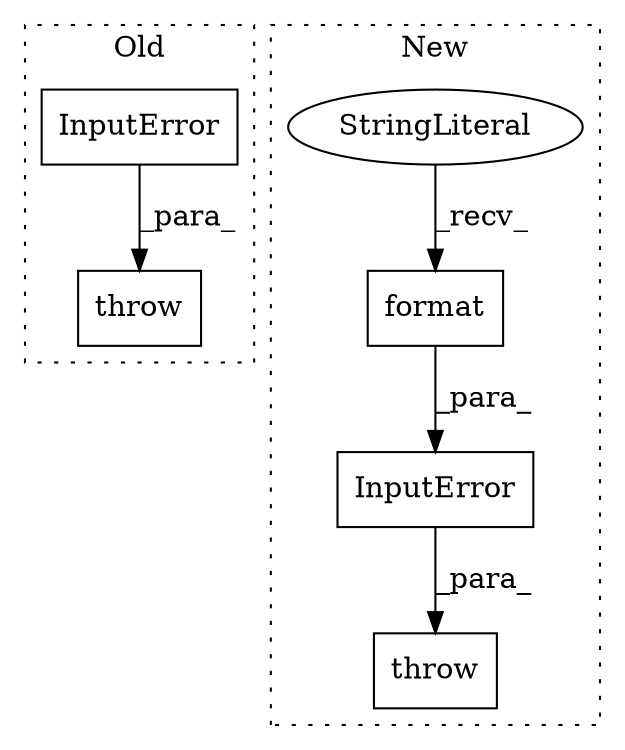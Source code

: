 digraph G {
subgraph cluster0 {
1 [label="InputError" a="32" s="4361,4417" l="11,1" shape="box"];
4 [label="throw" a="53" s="4355" l="6" shape="box"];
label = "Old";
style="dotted";
}
subgraph cluster1 {
2 [label="InputError" a="32" s="4935,5029" l="11,1" shape="box"];
3 [label="throw" a="53" s="4929" l="6" shape="box"];
5 [label="format" a="32" s="5000,5028" l="7,1" shape="box"];
6 [label="StringLiteral" a="45" s="4946" l="53" shape="ellipse"];
label = "New";
style="dotted";
}
1 -> 4 [label="_para_"];
2 -> 3 [label="_para_"];
5 -> 2 [label="_para_"];
6 -> 5 [label="_recv_"];
}
